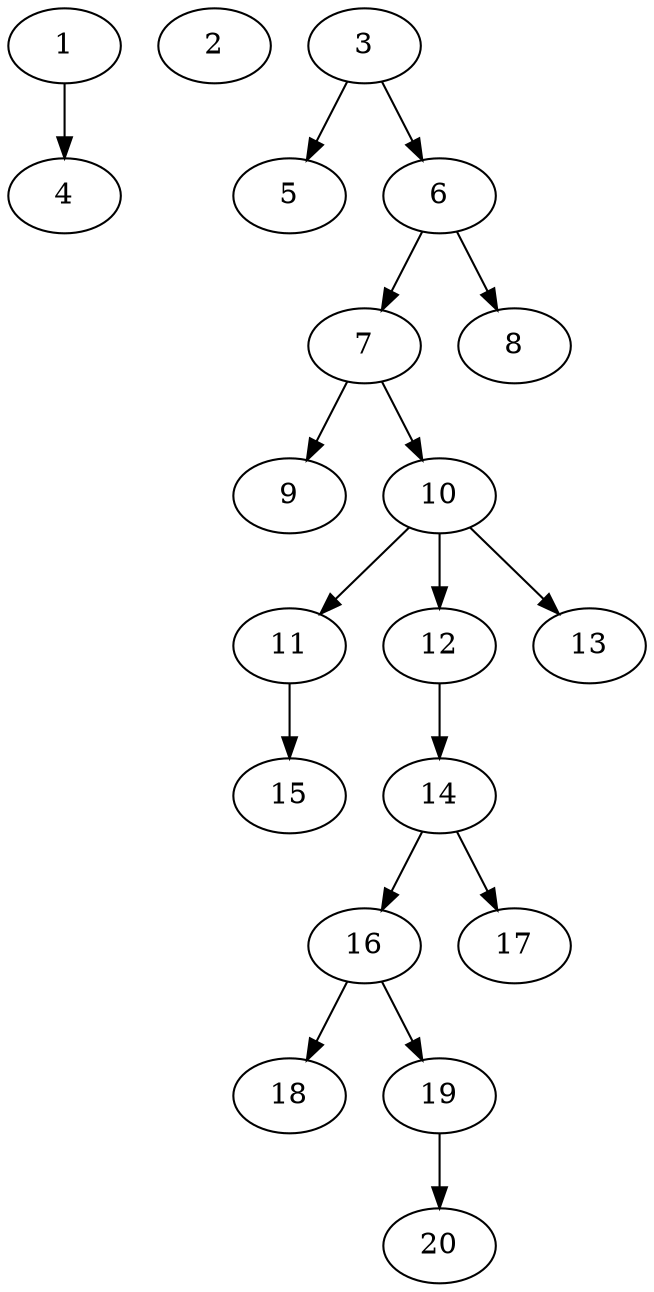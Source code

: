 // DAG (tier=1-easy, mode=compute, n=20, ccr=0.250, fat=0.441, density=0.236, regular=0.790, jump=0.093, mindata=262144, maxdata=2097152)
// DAG automatically generated by daggen at Sun Aug 24 16:33:32 2025
// /home/ermia/Project/Environments/daggen/bin/daggen --dot --ccr 0.250 --fat 0.441 --regular 0.790 --density 0.236 --jump 0.093 --mindata 262144 --maxdata 2097152 -n 20 
digraph G {
  1 [size="80886676647867", alpha="0.03", expect_size="40443338323933"]
  1 -> 4 [size ="3468261588992"]
  2 [size="29574723893460992", alpha="0.20", expect_size="14787361946730496"]
  3 [size="65673254001442816", alpha="0.09", expect_size="32836627000721408"]
  3 -> 5 [size ="1302213951488"]
  3 -> 6 [size ="1302213951488"]
  4 [size="827957180484288512", alpha="0.15", expect_size="413978590242144256"]
  5 [size="12475034946787256", alpha="0.10", expect_size="6237517473393628"]
  6 [size="105982797762848", alpha="0.02", expect_size="52991398881424"]
  6 -> 7 [size ="6916105306112"]
  6 -> 8 [size ="6916105306112"]
  7 [size="399104423248265216", alpha="0.07", expect_size="199552211624132608"]
  7 -> 9 [size ="4336583180288"]
  7 -> 10 [size ="4336583180288"]
  8 [size="5492318350719582208", alpha="0.01", expect_size="2746159175359791104"]
  9 [size="14778000689792028", alpha="0.09", expect_size="7389000344896014"]
  10 [size="219404612933779456", alpha="0.05", expect_size="109702306466889728"]
  10 -> 11 [size ="2910184275968"]
  10 -> 12 [size ="2910184275968"]
  10 -> 13 [size ="2910184275968"]
  11 [size="10919361652466036", alpha="0.13", expect_size="5459680826233018"]
  11 -> 15 [size ="4470289203200"]
  12 [size="123151215521418", alpha="0.02", expect_size="61575607760709"]
  12 -> 14 [size ="7146498424832"]
  13 [size="9145293344970992", alpha="0.13", expect_size="4572646672485496"]
  14 [size="9357549197426694", alpha="0.02", expect_size="4678774598713347"]
  14 -> 16 [size ="25866574757888"]
  14 -> 17 [size ="25866574757888"]
  15 [size="3259909589600043008", alpha="0.10", expect_size="1629954794800021504"]
  16 [size="48253553724502712", alpha="0.05", expect_size="24126776862251356"]
  16 -> 18 [size ="24357296406528"]
  16 -> 19 [size ="24357296406528"]
  17 [size="492110922135896064", alpha="0.09", expect_size="246055461067948032"]
  18 [size="822551601217536000", alpha="0.13", expect_size="411275800608768000"]
  19 [size="126324651851776000", alpha="0.10", expect_size="63162325925888000"]
  19 -> 20 [size ="2014104780800"]
  20 [size="726132365668333", alpha="0.18", expect_size="363066182834166"]
}